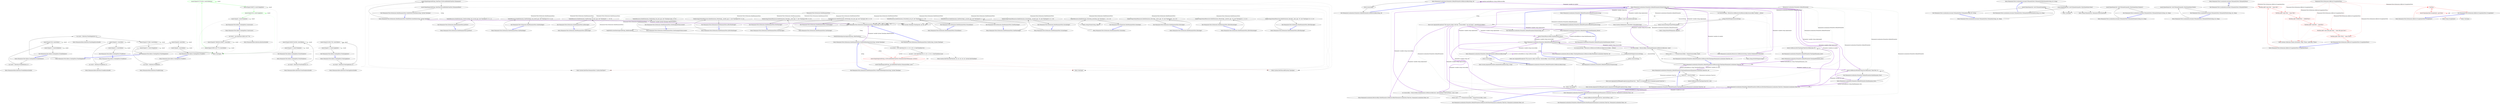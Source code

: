 digraph  {
m1_34 [label="Entry Humanizer.Bytes.ByteSize.FromMegabytes(double)", span="108-108", cluster="Humanizer.Bytes.ByteSize.FromMegabytes(double)", file="DateHumanizeExtensions.cs"];
m1_23 [label="Entry Humanizer.Tests.Bytes.CreatingTests.FromKilobytes()", span="39-39", cluster="Humanizer.Tests.Bytes.CreatingTests.FromKilobytes()", file="DateHumanizeExtensions.cs"];
m1_25 [label="Assert.Equal(1536, result.Bytes)", span="43-43", cluster="Humanizer.Tests.Bytes.CreatingTests.FromKilobytes()", file="DateHumanizeExtensions.cs"];
m1_26 [label="Assert.Equal(1.5, result.Kilobytes)", span="44-44", cluster="Humanizer.Tests.Bytes.CreatingTests.FromKilobytes()", file="DateHumanizeExtensions.cs"];
m1_24 [label="var result = ByteSize.FromKilobytes(1.5)", span="41-41", cluster="Humanizer.Tests.Bytes.CreatingTests.FromKilobytes()", file="DateHumanizeExtensions.cs"];
m1_27 [label="Exit Humanizer.Tests.Bytes.CreatingTests.FromKilobytes()", span="39-39", cluster="Humanizer.Tests.Bytes.CreatingTests.FromKilobytes()", file="DateHumanizeExtensions.cs"];
m1_22 [label="Entry Humanizer.Bytes.ByteSize.FromBytes(double)", span="98-98", cluster="Humanizer.Bytes.ByteSize.FromBytes(double)", file="DateHumanizeExtensions.cs"];
m1_46 [label="Entry Humanizer.Bytes.ByteSize.FromTerabytes(double)", span="118-118", cluster="Humanizer.Bytes.ByteSize.FromTerabytes(double)", file="DateHumanizeExtensions.cs"];
m1_16 [label="Entry Humanizer.Bytes.ByteSize.FromBits(long)", span="93-93", cluster="Humanizer.Bytes.ByteSize.FromBits(long)", file="DateHumanizeExtensions.cs"];
m1_40 [label="Entry Humanizer.Bytes.ByteSize.FromGigabytes(double)", span="113-113", cluster="Humanizer.Bytes.ByteSize.FromGigabytes(double)", file="DateHumanizeExtensions.cs"];
m1_17 [label="Entry Humanizer.Tests.Bytes.CreatingTests.FromBytes()", span="30-30", cluster="Humanizer.Tests.Bytes.CreatingTests.FromBytes()", file="DateHumanizeExtensions.cs"];
m1_19 [label="Assert.Equal(12, result.Bits)", span="34-34", cluster="Humanizer.Tests.Bytes.CreatingTests.FromBytes()", file="DateHumanizeExtensions.cs"];
m1_20 [label="Assert.Equal(1.5, result.Bytes)", span="35-35", cluster="Humanizer.Tests.Bytes.CreatingTests.FromBytes()", file="DateHumanizeExtensions.cs"];
m1_18 [label="var result = ByteSize.FromBytes(1.5)", span="32-32", cluster="Humanizer.Tests.Bytes.CreatingTests.FromBytes()", file="DateHumanizeExtensions.cs"];
m1_21 [label="Exit Humanizer.Tests.Bytes.CreatingTests.FromBytes()", span="30-30", cluster="Humanizer.Tests.Bytes.CreatingTests.FromBytes()", file="DateHumanizeExtensions.cs"];
m1_10 [label="Entry Unk.Equal", span="", cluster="Unk.Equal", file="DateHumanizeExtensions.cs"];
m1_11 [label="Entry Humanizer.Tests.Bytes.CreatingTests.FromBits()", span="21-21", cluster="Humanizer.Tests.Bytes.CreatingTests.FromBits()", file="DateHumanizeExtensions.cs"];
m1_13 [label="Assert.Equal(8, result.Bits)", span="25-25", cluster="Humanizer.Tests.Bytes.CreatingTests.FromBits()", file="DateHumanizeExtensions.cs"];
m1_14 [label="Assert.Equal(1, result.Bytes)", span="26-26", cluster="Humanizer.Tests.Bytes.CreatingTests.FromBits()", file="DateHumanizeExtensions.cs"];
m1_12 [label="var result = ByteSize.FromBits(8)", span="23-23", cluster="Humanizer.Tests.Bytes.CreatingTests.FromBits()", file="DateHumanizeExtensions.cs"];
m1_15 [label="Exit Humanizer.Tests.Bytes.CreatingTests.FromBits()", span="21-21", cluster="Humanizer.Tests.Bytes.CreatingTests.FromBits()", file="DateHumanizeExtensions.cs"];
m1_29 [label="Entry Humanizer.Tests.Bytes.CreatingTests.FromMegabytes()", span="48-48", cluster="Humanizer.Tests.Bytes.CreatingTests.FromMegabytes()", file="DateHumanizeExtensions.cs"];
m1_31 [label="Assert.Equal(1572864, result.Bytes)", span="52-52", cluster="Humanizer.Tests.Bytes.CreatingTests.FromMegabytes()", file="DateHumanizeExtensions.cs"];
m1_32 [label="Assert.Equal(1.5, result.Megabytes)", span="53-53", cluster="Humanizer.Tests.Bytes.CreatingTests.FromMegabytes()", file="DateHumanizeExtensions.cs"];
m1_30 [label="var result = ByteSize.FromMegabytes(1.5)", span="50-50", cluster="Humanizer.Tests.Bytes.CreatingTests.FromMegabytes()", file="DateHumanizeExtensions.cs"];
m1_33 [label="Exit Humanizer.Tests.Bytes.CreatingTests.FromMegabytes()", span="48-48", cluster="Humanizer.Tests.Bytes.CreatingTests.FromMegabytes()", file="DateHumanizeExtensions.cs"];
m1_28 [label="Entry Humanizer.Bytes.ByteSize.FromKilobytes(double)", span="103-103", cluster="Humanizer.Bytes.ByteSize.FromKilobytes(double)", file="DateHumanizeExtensions.cs"];
m1_41 [label="Entry Humanizer.Tests.Bytes.CreatingTests.FromTerabytes()", span="66-66", cluster="Humanizer.Tests.Bytes.CreatingTests.FromTerabytes()", file="DateHumanizeExtensions.cs"];
m1_43 [label="Assert.Equal(1649267441664, result.Bytes)", span="70-70", cluster="Humanizer.Tests.Bytes.CreatingTests.FromTerabytes()", file="DateHumanizeExtensions.cs"];
m1_44 [label="Assert.Equal(1.5, result.Terabytes)", span="71-71", cluster="Humanizer.Tests.Bytes.CreatingTests.FromTerabytes()", file="DateHumanizeExtensions.cs"];
m1_42 [label="var result = ByteSize.FromTerabytes(1.5)", span="68-68", cluster="Humanizer.Tests.Bytes.CreatingTests.FromTerabytes()", file="DateHumanizeExtensions.cs"];
m1_45 [label="Exit Humanizer.Tests.Bytes.CreatingTests.FromTerabytes()", span="66-66", cluster="Humanizer.Tests.Bytes.CreatingTests.FromTerabytes()", file="DateHumanizeExtensions.cs"];
m1_35 [label="Entry Humanizer.Tests.Bytes.CreatingTests.FromGigabytes()", span="57-57", cluster="Humanizer.Tests.Bytes.CreatingTests.FromGigabytes()", file="DateHumanizeExtensions.cs"];
m1_37 [label="Assert.Equal(1610612736, result.Bytes)", span="61-61", cluster="Humanizer.Tests.Bytes.CreatingTests.FromGigabytes()", file="DateHumanizeExtensions.cs"];
m1_38 [label="Assert.Equal(1.5, result.Gigabytes)", span="62-62", cluster="Humanizer.Tests.Bytes.CreatingTests.FromGigabytes()", file="DateHumanizeExtensions.cs"];
m1_36 [label="var result = ByteSize.FromGigabytes(1.5)", span="59-59", cluster="Humanizer.Tests.Bytes.CreatingTests.FromGigabytes()", file="DateHumanizeExtensions.cs"];
m1_39 [label="Exit Humanizer.Tests.Bytes.CreatingTests.FromGigabytes()", span="57-57", cluster="Humanizer.Tests.Bytes.CreatingTests.FromGigabytes()", file="DateHumanizeExtensions.cs"];
m1_0 [label="Entry Humanizer.Tests.Bytes.CreatingTests.Constructor()", span="8-8", cluster="Humanizer.Tests.Bytes.CreatingTests.Constructor()", file="DateHumanizeExtensions.cs"];
m1_4 [label="Assert.Equal(1073741824, result.Kilobytes)", span="14-14", cluster="Humanizer.Tests.Bytes.CreatingTests.Constructor()", color=green, community=0, file="DateHumanizeExtensions.cs"];
m1_3 [label="Assert.Equal(1099511627776, result.Bytes)", span="13-13", cluster="Humanizer.Tests.Bytes.CreatingTests.Constructor()", file="DateHumanizeExtensions.cs"];
m1_5 [label="Assert.Equal(1048576, result.Megabytes)", span="15-15", cluster="Humanizer.Tests.Bytes.CreatingTests.Constructor()", file="DateHumanizeExtensions.cs"];
m1_6 [label="Assert.Equal(1024, result.Gigabytes)", span="16-16", cluster="Humanizer.Tests.Bytes.CreatingTests.Constructor()", color=green, community=0, file="DateHumanizeExtensions.cs"];
m1_7 [label="Assert.Equal(1, result.Terabytes)", span="17-17", cluster="Humanizer.Tests.Bytes.CreatingTests.Constructor()", file="DateHumanizeExtensions.cs"];
m1_2 [label="Assert.Equal(8.796093022208e12, result.Bits)", span="12-12", cluster="Humanizer.Tests.Bytes.CreatingTests.Constructor()", file="DateHumanizeExtensions.cs"];
m1_1 [label="var result = new ByteSize(1099511627776)", span="10-10", cluster="Humanizer.Tests.Bytes.CreatingTests.Constructor()", file="DateHumanizeExtensions.cs"];
m1_8 [label="Exit Humanizer.Tests.Bytes.CreatingTests.Constructor()", span="8-8", cluster="Humanizer.Tests.Bytes.CreatingTests.Constructor()", file="DateHumanizeExtensions.cs"];
m1_9 [label="Entry Humanizer.Bytes.ByteSize.ByteSize(double)", span="80-80", cluster="Humanizer.Bytes.ByteSize.ByteSize(double)", file="DateHumanizeExtensions.cs"];
m2_5 [label="Entry System.DateTime.Humanize(bool, System.DateTime?)", span="16-16", cluster="System.DateTime.Humanize(bool, System.DateTime?)", file="DateHumanizeTests.cs"];
m2_25 [label="Entry Humanizer.Tests.Extensions.DateHumanizeTests.SecondsAgo()", span="41-41", cluster="Humanizer.Tests.Extensions.DateHumanizeTests.SecondsAgo()", file="DateHumanizeTests.cs"];
m2_26 [label="Verify(string.Format(Resources.DateExtensions_SecondsAgo__seconds_ago, 10), new TimeSpan(0, 0, 0, -10))", span="43-43", cluster="Humanizer.Tests.Extensions.DateHumanizeTests.SecondsAgo()", file="DateHumanizeTests.cs"];
m2_27 [label="Exit Humanizer.Tests.Extensions.DateHumanizeTests.SecondsAgo()", span="41-41", cluster="Humanizer.Tests.Extensions.DateHumanizeTests.SecondsAgo()", file="DateHumanizeTests.cs"];
m2_41 [label="Entry Humanizer.Tests.Extensions.DateHumanizeTests.Yesterday()", span="71-71", cluster="Humanizer.Tests.Extensions.DateHumanizeTests.Yesterday()", file="DateHumanizeTests.cs"];
m2_42 [label="Verify(Resources.DateExtensions_Yesterday_yesterday, new TimeSpan(-1, -10, 0, 0))", span="73-73", cluster="Humanizer.Tests.Extensions.DateHumanizeTests.Yesterday()", file="DateHumanizeTests.cs"];
m2_43 [label="Exit Humanizer.Tests.Extensions.DateHumanizeTests.Yesterday()", span="71-71", cluster="Humanizer.Tests.Extensions.DateHumanizeTests.Yesterday()", file="DateHumanizeTests.cs"];
m2_6 [label="Entry Unk.Equal", span="", cluster="Unk.Equal", file="DateHumanizeTests.cs"];
m2_38 [label="Entry Humanizer.Tests.Extensions.DateHumanizeTests.HoursAgo()", span="65-65", cluster="Humanizer.Tests.Extensions.DateHumanizeTests.HoursAgo()", file="DateHumanizeTests.cs"];
m2_39 [label="Verify(string.Format(Resources.DateExtensions_HoursAgo__hours_ago, 10), new TimeSpan(0, -10, 0, 0))", span="67-67", cluster="Humanizer.Tests.Extensions.DateHumanizeTests.HoursAgo()", file="DateHumanizeTests.cs"];
m2_40 [label="Exit Humanizer.Tests.Extensions.DateHumanizeTests.HoursAgo()", span="65-65", cluster="Humanizer.Tests.Extensions.DateHumanizeTests.HoursAgo()", file="DateHumanizeTests.cs"];
m2_21 [label="Entry System.TimeSpan.TimeSpan(int, int, int, int)", span="0-0", cluster="System.TimeSpan.TimeSpan(int, int, int, int)", file="DateHumanizeTests.cs"];
m2_28 [label="Entry string.Format(string, object)", span="0-0", cluster="string.Format(string, object)", file="DateHumanizeTests.cs"];
m2_22 [label="Entry Humanizer.Tests.Extensions.DateHumanizeTests.JustNow()", span="35-35", cluster="Humanizer.Tests.Extensions.DateHumanizeTests.JustNow()", file="DateHumanizeTests.cs"];
m2_23 [label="Verify(Resources.DateExtensions_OneSecondAgo_one_second_ago, new TimeSpan(0, 0, 0, -1))", span="37-37", cluster="Humanizer.Tests.Extensions.DateHumanizeTests.JustNow()", file="DateHumanizeTests.cs"];
m2_24 [label="Exit Humanizer.Tests.Extensions.DateHumanizeTests.JustNow()", span="35-35", cluster="Humanizer.Tests.Extensions.DateHumanizeTests.JustNow()", file="DateHumanizeTests.cs"];
m2_0 [label="Entry Humanizer.Tests.Extensions.DateHumanizeTests.VerifyWithCurrentDate(string, System.TimeSpan)", span="7-7", cluster="Humanizer.Tests.Extensions.DateHumanizeTests.VerifyWithCurrentDate(string, System.TimeSpan)", file="DateHumanizeTests.cs"];
m2_1 [label="Assert.Equal(expectedString, DateTime.UtcNow.Add(deltaFromNow).Humanize())", span="9-9", cluster="Humanizer.Tests.Extensions.DateHumanizeTests.VerifyWithCurrentDate(string, System.TimeSpan)", file="DateHumanizeTests.cs"];
m2_2 [label="Assert.Equal(expectedString, DateTime.Now.Add(deltaFromNow).Humanize(false))", span="10-10", cluster="Humanizer.Tests.Extensions.DateHumanizeTests.VerifyWithCurrentDate(string, System.TimeSpan)", file="DateHumanizeTests.cs"];
m2_3 [label="Exit Humanizer.Tests.Extensions.DateHumanizeTests.VerifyWithCurrentDate(string, System.TimeSpan)", span="7-7", cluster="Humanizer.Tests.Extensions.DateHumanizeTests.VerifyWithCurrentDate(string, System.TimeSpan)", file="DateHumanizeTests.cs"];
m2_47 [label="Entry Humanizer.Tests.Extensions.DateHumanizeTests.OneMonthAgo()", span="83-83", cluster="Humanizer.Tests.Extensions.DateHumanizeTests.OneMonthAgo()", file="DateHumanizeTests.cs"];
m2_48 [label="Verify(Resources.DateExtensions_OneMonthAgo_one_month_ago, new TimeSpan(-30, 0, 0, 0))", span="85-85", cluster="Humanizer.Tests.Extensions.DateHumanizeTests.OneMonthAgo()", file="DateHumanizeTests.cs"];
m2_49 [label="Exit Humanizer.Tests.Extensions.DateHumanizeTests.OneMonthAgo()", span="83-83", cluster="Humanizer.Tests.Extensions.DateHumanizeTests.OneMonthAgo()", file="DateHumanizeTests.cs"];
m2_7 [label="Entry Humanizer.Tests.Extensions.DateHumanizeTests.VerifyWithDateInjection(string, System.TimeSpan)", span="13-13", cluster="Humanizer.Tests.Extensions.DateHumanizeTests.VerifyWithDateInjection(string, System.TimeSpan)", file="DateHumanizeTests.cs"];
m2_8 [label="var utcNow = new DateTime(2013, 6, 20, 9, 58, 22, DateTimeKind.Utc)", span="15-15", cluster="Humanizer.Tests.Extensions.DateHumanizeTests.VerifyWithDateInjection(string, System.TimeSpan)", file="DateHumanizeTests.cs"];
m2_10 [label="Assert.Equal(expectedString, utcNow.Add(deltaFromNow).Humanize(dateToHumanize: utcNow))", span="18-18", cluster="Humanizer.Tests.Extensions.DateHumanizeTests.VerifyWithDateInjection(string, System.TimeSpan)", color=red, community=0, file="DateHumanizeTests.cs"];
m2_11 [label="Assert.Equal(expectedString, now.Add(deltaFromNow).Humanize(false, now))", span="19-19", cluster="Humanizer.Tests.Extensions.DateHumanizeTests.VerifyWithDateInjection(string, System.TimeSpan)", file="DateHumanizeTests.cs"];
m2_9 [label="var now = new DateTime(2013, 6, 20, 11, 58, 22, DateTimeKind.Local)", span="16-16", cluster="Humanizer.Tests.Extensions.DateHumanizeTests.VerifyWithDateInjection(string, System.TimeSpan)", file="DateHumanizeTests.cs"];
m2_12 [label="Exit Humanizer.Tests.Extensions.DateHumanizeTests.VerifyWithDateInjection(string, System.TimeSpan)", span="13-13", cluster="Humanizer.Tests.Extensions.DateHumanizeTests.VerifyWithDateInjection(string, System.TimeSpan)", file="DateHumanizeTests.cs"];
m2_13 [label="Entry System.DateTime.DateTime(int, int, int, int, int, int, System.DateTimeKind)", span="0-0", cluster="System.DateTime.DateTime(int, int, int, int, int, int, System.DateTimeKind)", file="DateHumanizeTests.cs"];
m2_32 [label="Entry Humanizer.Tests.Extensions.DateHumanizeTests.AFewMinutesAgo()", span="53-53", cluster="Humanizer.Tests.Extensions.DateHumanizeTests.AFewMinutesAgo()", file="DateHumanizeTests.cs"];
m2_33 [label="Verify(string.Format(Resources.DateExtensions_MinutesAgo__minutes_ago, 10), new TimeSpan(0, 0, -10, 0))", span="55-55", cluster="Humanizer.Tests.Extensions.DateHumanizeTests.AFewMinutesAgo()", file="DateHumanizeTests.cs"];
m2_34 [label="Exit Humanizer.Tests.Extensions.DateHumanizeTests.AFewMinutesAgo()", span="53-53", cluster="Humanizer.Tests.Extensions.DateHumanizeTests.AFewMinutesAgo()", file="DateHumanizeTests.cs"];
m2_44 [label="Entry Humanizer.Tests.Extensions.DateHumanizeTests.AFewDaysAgo()", span="77-77", cluster="Humanizer.Tests.Extensions.DateHumanizeTests.AFewDaysAgo()", file="DateHumanizeTests.cs"];
m2_45 [label="Verify(string.Format(Resources.DateExtensions_DaysAgo__days_ago, 10), new TimeSpan(-10, 0, 0, 0))", span="79-79", cluster="Humanizer.Tests.Extensions.DateHumanizeTests.AFewDaysAgo()", file="DateHumanizeTests.cs"];
m2_46 [label="Exit Humanizer.Tests.Extensions.DateHumanizeTests.AFewDaysAgo()", span="77-77", cluster="Humanizer.Tests.Extensions.DateHumanizeTests.AFewDaysAgo()", file="DateHumanizeTests.cs"];
m2_50 [label="Entry Humanizer.Tests.Extensions.DateHumanizeTests.AFewMonthsAgo()", span="89-89", cluster="Humanizer.Tests.Extensions.DateHumanizeTests.AFewMonthsAgo()", file="DateHumanizeTests.cs"];
m2_51 [label="Verify(string.Format(Resources.DateExtensions_MonthsAgo__months_ago, 2), new TimeSpan(-60, 0, 0, 0))", span="91-91", cluster="Humanizer.Tests.Extensions.DateHumanizeTests.AFewMonthsAgo()", file="DateHumanizeTests.cs"];
m2_52 [label="Exit Humanizer.Tests.Extensions.DateHumanizeTests.AFewMonthsAgo()", span="89-89", cluster="Humanizer.Tests.Extensions.DateHumanizeTests.AFewMonthsAgo()", file="DateHumanizeTests.cs"];
m2_4 [label="Entry System.DateTime.Add(System.TimeSpan)", span="0-0", cluster="System.DateTime.Add(System.TimeSpan)", file="DateHumanizeTests.cs"];
m2_35 [label="Entry Humanizer.Tests.Extensions.DateHumanizeTests.AnHourAgo()", span="59-59", cluster="Humanizer.Tests.Extensions.DateHumanizeTests.AnHourAgo()", file="DateHumanizeTests.cs"];
m2_36 [label="Verify(Resources.DateExtensions_OneHourAgo_an_hour_ago, new TimeSpan(0, -1, -10, 0))", span="61-61", cluster="Humanizer.Tests.Extensions.DateHumanizeTests.AnHourAgo()", file="DateHumanizeTests.cs"];
m2_37 [label="Exit Humanizer.Tests.Extensions.DateHumanizeTests.AnHourAgo()", span="59-59", cluster="Humanizer.Tests.Extensions.DateHumanizeTests.AnHourAgo()", file="DateHumanizeTests.cs"];
m2_59 [label="Entry Humanizer.Tests.Extensions.DateHumanizeTests.FewYearsAgo()", span="107-107", cluster="Humanizer.Tests.Extensions.DateHumanizeTests.FewYearsAgo()", file="DateHumanizeTests.cs"];
m2_60 [label="Verify(string.Format(Resources.DateExtensions_YearsAgo__years_ago, 2), new TimeSpan(-900, 0, 0, 0))", span="109-109", cluster="Humanizer.Tests.Extensions.DateHumanizeTests.FewYearsAgo()", file="DateHumanizeTests.cs"];
m2_61 [label="Exit Humanizer.Tests.Extensions.DateHumanizeTests.FewYearsAgo()", span="107-107", cluster="Humanizer.Tests.Extensions.DateHumanizeTests.FewYearsAgo()", file="DateHumanizeTests.cs"];
m2_53 [label="Entry Humanizer.Tests.Extensions.DateHumanizeTests.OneYearAgoIsNotAccureate()", span="95-95", cluster="Humanizer.Tests.Extensions.DateHumanizeTests.OneYearAgoIsNotAccureate()", file="DateHumanizeTests.cs"];
m2_54 [label="Verify(Resources.DateExtensions_OneYearAgo_one_year_ago, new TimeSpan(-360, 0, 0, 0))", span="97-97", cluster="Humanizer.Tests.Extensions.DateHumanizeTests.OneYearAgoIsNotAccureate()", file="DateHumanizeTests.cs"];
m2_55 [label="Exit Humanizer.Tests.Extensions.DateHumanizeTests.OneYearAgoIsNotAccureate()", span="95-95", cluster="Humanizer.Tests.Extensions.DateHumanizeTests.OneYearAgoIsNotAccureate()", file="DateHumanizeTests.cs"];
m2_56 [label="Entry Humanizer.Tests.Extensions.DateHumanizeTests.OneYearAgo()", span="101-101", cluster="Humanizer.Tests.Extensions.DateHumanizeTests.OneYearAgo()", file="DateHumanizeTests.cs"];
m2_57 [label="Verify(Resources.DateExtensions_OneYearAgo_one_year_ago, new TimeSpan(-400, 0, 0, 0))", span="103-103", cluster="Humanizer.Tests.Extensions.DateHumanizeTests.OneYearAgo()", file="DateHumanizeTests.cs"];
m2_58 [label="Exit Humanizer.Tests.Extensions.DateHumanizeTests.OneYearAgo()", span="101-101", cluster="Humanizer.Tests.Extensions.DateHumanizeTests.OneYearAgo()", file="DateHumanizeTests.cs"];
m2_14 [label="Entry Humanizer.Tests.Extensions.DateHumanizeTests.Verify(string, System.TimeSpan)", span="22-22", cluster="Humanizer.Tests.Extensions.DateHumanizeTests.Verify(string, System.TimeSpan)", file="DateHumanizeTests.cs"];
m2_15 [label="VerifyWithCurrentDate(expectedString, deltaFromNow)", span="24-24", cluster="Humanizer.Tests.Extensions.DateHumanizeTests.Verify(string, System.TimeSpan)", file="DateHumanizeTests.cs"];
m2_16 [label="VerifyWithDateInjection(expectedString, deltaFromNow)", span="25-25", cluster="Humanizer.Tests.Extensions.DateHumanizeTests.Verify(string, System.TimeSpan)", file="DateHumanizeTests.cs"];
m2_17 [label="Exit Humanizer.Tests.Extensions.DateHumanizeTests.Verify(string, System.TimeSpan)", span="22-22", cluster="Humanizer.Tests.Extensions.DateHumanizeTests.Verify(string, System.TimeSpan)", file="DateHumanizeTests.cs"];
m2_18 [label="Entry Humanizer.Tests.Extensions.DateHumanizeTests.FutureDates()", span="29-29", cluster="Humanizer.Tests.Extensions.DateHumanizeTests.FutureDates()", file="DateHumanizeTests.cs"];
m2_19 [label="Verify(Resources.DateExtensions_FutureDate_not_yet, new TimeSpan(0, 0, 1, 0))", span="31-31", cluster="Humanizer.Tests.Extensions.DateHumanizeTests.FutureDates()", file="DateHumanizeTests.cs"];
m2_20 [label="Exit Humanizer.Tests.Extensions.DateHumanizeTests.FutureDates()", span="29-29", cluster="Humanizer.Tests.Extensions.DateHumanizeTests.FutureDates()", file="DateHumanizeTests.cs"];
m2_29 [label="Entry Humanizer.Tests.Extensions.DateHumanizeTests.OneMinuteAgo()", span="47-47", cluster="Humanizer.Tests.Extensions.DateHumanizeTests.OneMinuteAgo()", file="DateHumanizeTests.cs"];
m2_30 [label="Verify(Resources.DateExtensions_OneMinuteAgo_a_minute_ago, new TimeSpan(0, 0, -1, 0))", span="49-49", cluster="Humanizer.Tests.Extensions.DateHumanizeTests.OneMinuteAgo()", file="DateHumanizeTests.cs"];
m2_31 [label="Exit Humanizer.Tests.Extensions.DateHumanizeTests.OneMinuteAgo()", span="47-47", cluster="Humanizer.Tests.Extensions.DateHumanizeTests.OneMinuteAgo()", file="DateHumanizeTests.cs"];
m2_62 [label="Humanizer.Tests.Extensions.DateHumanizeTests", span="", file="DateHumanizeTests.cs"];
m3_49 [label="Entry Humanizer.Localisation.Formatters.DefaultFormatter.GetResourceKey(string, int)", span="126-126", cluster="Humanizer.Localisation.Formatters.DefaultFormatter.GetResourceKey(string, int)", file="InflectorExtensions.cs"];
m3_51 [label="return resourceKey;", span="128-128", cluster="Humanizer.Localisation.Formatters.DefaultFormatter.GetResourceKey(string, int)", file="InflectorExtensions.cs"];
m3_52 [label="Exit Humanizer.Localisation.Formatters.DefaultFormatter.GetResourceKey(string, int)", span="126-126", cluster="Humanizer.Localisation.Formatters.DefaultFormatter.GetResourceKey(string, int)", file="InflectorExtensions.cs"];
m3_30 [label="Entry Humanizer.Localisation.Formatters.DefaultFormatter.Format(string, int)", span="110-110", cluster="Humanizer.Localisation.Formatters.DefaultFormatter.Format(string, int)", file="InflectorExtensions.cs"];
m3_44 [label="var resourceString = Resources.GetResource(GetResourceKey(resourceKey, number), _culture)", span="112-112", cluster="Humanizer.Localisation.Formatters.DefaultFormatter.Format(string, int)", file="InflectorExtensions.cs"];
m3_46 [label="throw new ArgumentException($''The resource object with key '{resourceKey}' was not found'', nameof(resourceKey));", span="115-115", cluster="Humanizer.Localisation.Formatters.DefaultFormatter.Format(string, int)", file="InflectorExtensions.cs"];
m3_47 [label="return resourceString.FormatWith(number);", span="117-117", cluster="Humanizer.Localisation.Formatters.DefaultFormatter.Format(string, int)", file="InflectorExtensions.cs"];
m3_45 [label="string.IsNullOrEmpty(resourceString)", span="114-114", cluster="Humanizer.Localisation.Formatters.DefaultFormatter.Format(string, int)", file="InflectorExtensions.cs"];
m3_48 [label="Exit Humanizer.Localisation.Formatters.DefaultFormatter.Format(string, int)", span="110-110", cluster="Humanizer.Localisation.Formatters.DefaultFormatter.Format(string, int)", file="InflectorExtensions.cs"];
m3_18 [label="Entry Humanizer.Localisation.Formatters.DefaultFormatter.GetResourceForTimeSpan(Humanizer.Localisation.TimeUnit, int)", span="81-81", cluster="Humanizer.Localisation.Formatters.DefaultFormatter.GetResourceForTimeSpan(Humanizer.Localisation.TimeUnit, int)", file="InflectorExtensions.cs"];
m3_31 [label="var resourceKey = ResourceKeys.TimeSpanHumanize.GetResourceKey(unit, count)", span="83-83", cluster="Humanizer.Localisation.Formatters.DefaultFormatter.GetResourceForTimeSpan(Humanizer.Localisation.TimeUnit, int)", file="InflectorExtensions.cs"];
m3_32 [label="return count == 1 ? Format(resourceKey) : Format(resourceKey, count);", span="84-84", cluster="Humanizer.Localisation.Formatters.DefaultFormatter.GetResourceForTimeSpan(Humanizer.Localisation.TimeUnit, int)", file="InflectorExtensions.cs"];
m3_33 [label="Exit Humanizer.Localisation.Formatters.DefaultFormatter.GetResourceForTimeSpan(Humanizer.Localisation.TimeUnit, int)", span="81-81", cluster="Humanizer.Localisation.Formatters.DefaultFormatter.GetResourceForTimeSpan(Humanizer.Localisation.TimeUnit, int)", file="InflectorExtensions.cs"];
m3_24 [label="Entry System.ArgumentOutOfRangeException.ArgumentOutOfRangeException(string, string)", span="0-0", cluster="System.ArgumentOutOfRangeException.ArgumentOutOfRangeException(string, string)", file="InflectorExtensions.cs"];
m3_25 [label="Entry Unk.nameof", span="", cluster="Unk.nameof", file="InflectorExtensions.cs"];
m3_40 [label="Entry Humanizer.Localisation.Formatters.DefaultFormatter.GetResourceKey(string)", span="136-136", cluster="Humanizer.Localisation.Formatters.DefaultFormatter.GetResourceKey(string)", file="InflectorExtensions.cs"];
m3_53 [label="return resourceKey;", span="138-138", cluster="Humanizer.Localisation.Formatters.DefaultFormatter.GetResourceKey(string)", file="InflectorExtensions.cs"];
m3_54 [label="Exit Humanizer.Localisation.Formatters.DefaultFormatter.GetResourceKey(string)", span="136-136", cluster="Humanizer.Localisation.Formatters.DefaultFormatter.GetResourceKey(string)", file="InflectorExtensions.cs"];
m3_15 [label="Entry Humanizer.Localisation.Formatters.DefaultFormatter.TimeSpanHumanize_Zero()", span="55-55", cluster="Humanizer.Localisation.Formatters.DefaultFormatter.TimeSpanHumanize_Zero()", file="InflectorExtensions.cs"];
m3_16 [label="return GetResourceForTimeSpan(TimeUnit.Millisecond, 0);", span="57-57", cluster="Humanizer.Localisation.Formatters.DefaultFormatter.TimeSpanHumanize_Zero()", file="InflectorExtensions.cs"];
m3_17 [label="Exit Humanizer.Localisation.Formatters.DefaultFormatter.TimeSpanHumanize_Zero()", span="55-55", cluster="Humanizer.Localisation.Formatters.DefaultFormatter.TimeSpanHumanize_Zero()", file="InflectorExtensions.cs"];
m3_3 [label="Entry System.Globalization.CultureInfo.CultureInfo(string)", span="0-0", cluster="System.Globalization.CultureInfo.CultureInfo(string)", file="InflectorExtensions.cs"];
m3_0 [label="Entry Humanizer.Localisation.Formatters.DefaultFormatter.DefaultFormatter(string)", span="16-16", cluster="Humanizer.Localisation.Formatters.DefaultFormatter.DefaultFormatter(string)", file="InflectorExtensions.cs"];
m3_1 [label="_culture = new CultureInfo(localeCode)", span="18-18", cluster="Humanizer.Localisation.Formatters.DefaultFormatter.DefaultFormatter(string)", file="InflectorExtensions.cs"];
m3_2 [label="Exit Humanizer.Localisation.Formatters.DefaultFormatter.DefaultFormatter(string)", span="16-16", cluster="Humanizer.Localisation.Formatters.DefaultFormatter.DefaultFormatter(string)", file="InflectorExtensions.cs"];
m3_7 [label="Entry Humanizer.Localisation.Formatters.DefaultFormatter.GetResourceForDate(Humanizer.Localisation.TimeUnit, Humanizer.Localisation.Tense, int)", span="75-75", cluster="Humanizer.Localisation.Formatters.DefaultFormatter.GetResourceForDate(Humanizer.Localisation.TimeUnit, Humanizer.Localisation.Tense, int)", file="InflectorExtensions.cs"];
m3_26 [label="var resourceKey = ResourceKeys.DateHumanize.GetResourceKey(unit, timeUnitTense: timeUnitTense, count: count)", span="77-77", cluster="Humanizer.Localisation.Formatters.DefaultFormatter.GetResourceForDate(Humanizer.Localisation.TimeUnit, Humanizer.Localisation.Tense, int)", file="InflectorExtensions.cs"];
m3_27 [label="return count == 1 ? Format(resourceKey) : Format(resourceKey, count);", span="78-78", cluster="Humanizer.Localisation.Formatters.DefaultFormatter.GetResourceForDate(Humanizer.Localisation.TimeUnit, Humanizer.Localisation.Tense, int)", file="InflectorExtensions.cs"];
m3_28 [label="Exit Humanizer.Localisation.Formatters.DefaultFormatter.GetResourceForDate(Humanizer.Localisation.TimeUnit, Humanizer.Localisation.Tense, int)", span="75-75", cluster="Humanizer.Localisation.Formatters.DefaultFormatter.GetResourceForDate(Humanizer.Localisation.TimeUnit, Humanizer.Localisation.Tense, int)", file="InflectorExtensions.cs"];
m3_29 [label="Entry Humanizer.Localisation.ResourceKeys.DateHumanize.GetResourceKey(Humanizer.Localisation.TimeUnit, Humanizer.Localisation.Tense, int)", span="35-35", cluster="Humanizer.Localisation.ResourceKeys.DateHumanize.GetResourceKey(Humanizer.Localisation.TimeUnit, Humanizer.Localisation.Tense, int)", file="InflectorExtensions.cs"];
m3_42 [label="Entry string.IsNullOrEmpty(string)", span="0-0", cluster="string.IsNullOrEmpty(string)", file="InflectorExtensions.cs"];
m3_19 [label="Entry Humanizer.Localisation.Formatters.DefaultFormatter.TimeSpanHumanize(Humanizer.Localisation.TimeUnit, int)", span="67-67", cluster="Humanizer.Localisation.Formatters.DefaultFormatter.TimeSpanHumanize(Humanizer.Localisation.TimeUnit, int)", file="InflectorExtensions.cs"];
m3_20 [label="timeUnit > TimeUnit.Week", span="69-69", cluster="Humanizer.Localisation.Formatters.DefaultFormatter.TimeSpanHumanize(Humanizer.Localisation.TimeUnit, int)", file="InflectorExtensions.cs"];
m3_21 [label="throw new ArgumentOutOfRangeException(nameof(timeUnit), ''There's no meaningful way to humanize passed timeUnit.'');", span="70-70", cluster="Humanizer.Localisation.Formatters.DefaultFormatter.TimeSpanHumanize(Humanizer.Localisation.TimeUnit, int)", file="InflectorExtensions.cs"];
m3_22 [label="return GetResourceForTimeSpan(timeUnit, unit);", span="72-72", cluster="Humanizer.Localisation.Formatters.DefaultFormatter.TimeSpanHumanize(Humanizer.Localisation.TimeUnit, int)", file="InflectorExtensions.cs"];
m3_23 [label="Exit Humanizer.Localisation.Formatters.DefaultFormatter.TimeSpanHumanize(Humanizer.Localisation.TimeUnit, int)", span="67-67", cluster="Humanizer.Localisation.Formatters.DefaultFormatter.TimeSpanHumanize(Humanizer.Localisation.TimeUnit, int)", file="InflectorExtensions.cs"];
m3_8 [label="Entry Humanizer.Localisation.Formatters.DefaultFormatter.DateHumanize_Never()", span="34-34", cluster="Humanizer.Localisation.Formatters.DefaultFormatter.DateHumanize_Never()", file="InflectorExtensions.cs"];
m3_9 [label="return Format(ResourceKeys.DateHumanize.Never);", span="36-36", cluster="Humanizer.Localisation.Formatters.DefaultFormatter.DateHumanize_Never()", file="InflectorExtensions.cs"];
m3_10 [label="Exit Humanizer.Localisation.Formatters.DefaultFormatter.DateHumanize_Never()", span="34-34", cluster="Humanizer.Localisation.Formatters.DefaultFormatter.DateHumanize_Never()", file="InflectorExtensions.cs"];
m3_11 [label="Entry Humanizer.Localisation.Formatters.DefaultFormatter.Format(string)", span="93-93", cluster="Humanizer.Localisation.Formatters.DefaultFormatter.Format(string)", file="InflectorExtensions.cs"];
m3_35 [label="var resourceString = Resources.GetResource(GetResourceKey(resourceKey), _culture)", span="95-95", cluster="Humanizer.Localisation.Formatters.DefaultFormatter.Format(string)", file="InflectorExtensions.cs"];
m3_37 [label="throw new ArgumentException($''The resource object with key '{resourceKey}' was not found'', nameof(resourceKey));", span="98-98", cluster="Humanizer.Localisation.Formatters.DefaultFormatter.Format(string)", file="InflectorExtensions.cs"];
m3_36 [label="string.IsNullOrEmpty(resourceString)", span="97-97", cluster="Humanizer.Localisation.Formatters.DefaultFormatter.Format(string)", file="InflectorExtensions.cs"];
m3_38 [label="return resourceString;", span="100-100", cluster="Humanizer.Localisation.Formatters.DefaultFormatter.Format(string)", file="InflectorExtensions.cs"];
m3_39 [label="Exit Humanizer.Localisation.Formatters.DefaultFormatter.Format(string)", span="93-93", cluster="Humanizer.Localisation.Formatters.DefaultFormatter.Format(string)", file="InflectorExtensions.cs"];
m3_50 [label="Entry string.FormatWith(params object[])", span="15-15", cluster="string.FormatWith(params object[])", file="InflectorExtensions.cs"];
m3_41 [label="Entry Humanizer.Localisation.Resources.GetResource(string, System.Globalization.CultureInfo)", span="19-19", cluster="Humanizer.Localisation.Resources.GetResource(string, System.Globalization.CultureInfo)", file="InflectorExtensions.cs"];
m3_4 [label="Entry Humanizer.Localisation.Formatters.DefaultFormatter.DateHumanize_Now()", span="25-25", cluster="Humanizer.Localisation.Formatters.DefaultFormatter.DateHumanize_Now()", file="InflectorExtensions.cs"];
m3_5 [label="return GetResourceForDate(TimeUnit.Millisecond, Tense.Past, 0);", span="27-27", cluster="Humanizer.Localisation.Formatters.DefaultFormatter.DateHumanize_Now()", file="InflectorExtensions.cs"];
m3_6 [label="Exit Humanizer.Localisation.Formatters.DefaultFormatter.DateHumanize_Now()", span="25-25", cluster="Humanizer.Localisation.Formatters.DefaultFormatter.DateHumanize_Now()", file="InflectorExtensions.cs"];
m3_12 [label="Entry Humanizer.Localisation.Formatters.DefaultFormatter.DateHumanize(Humanizer.Localisation.TimeUnit, Humanizer.Localisation.Tense, int)", span="46-46", cluster="Humanizer.Localisation.Formatters.DefaultFormatter.DateHumanize(Humanizer.Localisation.TimeUnit, Humanizer.Localisation.Tense, int)", file="InflectorExtensions.cs"];
m3_13 [label="return GetResourceForDate(timeUnit, timeUnitTense, unit);", span="48-48", cluster="Humanizer.Localisation.Formatters.DefaultFormatter.DateHumanize(Humanizer.Localisation.TimeUnit, Humanizer.Localisation.Tense, int)", file="InflectorExtensions.cs"];
m3_14 [label="Exit Humanizer.Localisation.Formatters.DefaultFormatter.DateHumanize(Humanizer.Localisation.TimeUnit, Humanizer.Localisation.Tense, int)", span="46-46", cluster="Humanizer.Localisation.Formatters.DefaultFormatter.DateHumanize(Humanizer.Localisation.TimeUnit, Humanizer.Localisation.Tense, int)", file="InflectorExtensions.cs"];
m3_43 [label="Entry System.ArgumentException.ArgumentException(string, string)", span="0-0", cluster="System.ArgumentException.ArgumentException(string, string)", file="InflectorExtensions.cs"];
m3_34 [label="Entry Humanizer.Localisation.ResourceKeys.TimeSpanHumanize.GetResourceKey(Humanizer.Localisation.TimeUnit, int)", span="22-22", cluster="Humanizer.Localisation.ResourceKeys.TimeSpanHumanize.GetResourceKey(Humanizer.Localisation.TimeUnit, int)", file="InflectorExtensions.cs"];
m3_55 [label="Humanizer.Localisation.Formatters.DefaultFormatter", span="", file="InflectorExtensions.cs"];
m4_7 [label="Entry Humanizer.Tests.Localisation.invariant.ToQuantityTests.ToQuantityWithNoQuantity(string, int, string)", span="39-39", cluster="Humanizer.Tests.Localisation.invariant.ToQuantityTests.ToQuantityWithNoQuantity(string, int, string)", file="StringHumanizeExtensions.cs"];
m4_8 [label="Assert.Equal(expected, word.ToQuantity(quatity, ShowQuantityAs.None))", span="41-41", cluster="Humanizer.Tests.Localisation.invariant.ToQuantityTests.ToQuantityWithNoQuantity(string, int, string)", file="StringHumanizeExtensions.cs"];
m4_9 [label="Exit Humanizer.Tests.Localisation.invariant.ToQuantityTests.ToQuantityWithNoQuantity(string, int, string)", span="39-39", cluster="Humanizer.Tests.Localisation.invariant.ToQuantityTests.ToQuantityWithNoQuantity(string, int, string)", file="StringHumanizeExtensions.cs"];
m4_5 [label="Entry string.ToQuantity(int, Humanizer.ShowQuantityAs)", span="46-46", cluster="string.ToQuantity(int, Humanizer.ShowQuantityAs)", file="StringHumanizeExtensions.cs"];
m4_2 [label="Entry Humanizer.Tests.Localisation.invariant.ToQuantityTests.ToQuantity(string, int, string)", span="22-22", cluster="Humanizer.Tests.Localisation.invariant.ToQuantityTests.ToQuantity(string, int, string)", file="StringHumanizeExtensions.cs"];
m4_3 [label="Assert.Equal(expected, word.ToQuantity(quatity))", span="24-24", cluster="Humanizer.Tests.Localisation.invariant.ToQuantityTests.ToQuantity(string, int, string)", file="StringHumanizeExtensions.cs"];
m4_4 [label="Exit Humanizer.Tests.Localisation.invariant.ToQuantityTests.ToQuantity(string, int, string)", span="22-22", cluster="Humanizer.Tests.Localisation.invariant.ToQuantityTests.ToQuantity(string, int, string)", file="StringHumanizeExtensions.cs"];
m4_6 [label="Entry Unk.Equal", span="", cluster="Unk.Equal", file="StringHumanizeExtensions.cs"];
m4_0 [label="Entry Humanizer.Tests.Localisation.invariant.ToQuantityTests.ToQuantityTests()", span="8-8", cluster="Humanizer.Tests.Localisation.invariant.ToQuantityTests.ToQuantityTests()", file="StringHumanizeExtensions.cs"];
m4_1 [label="Exit Humanizer.Tests.Localisation.invariant.ToQuantityTests.ToQuantityTests()", span="8-8", cluster="Humanizer.Tests.Localisation.invariant.ToQuantityTests.ToQuantityTests()", file="StringHumanizeExtensions.cs"];
m4_10 [label="Entry Humanizer.Tests.Localisation.invariant.ToQuantityTests.ToQuantityNumeric(string, int, string)", span="56-56", cluster="Humanizer.Tests.Localisation.invariant.ToQuantityTests.ToQuantityNumeric(string, int, string)", file="StringHumanizeExtensions.cs"];
m4_11 [label="Assert.Equal(expected, word.ToQuantity(quatity, ShowQuantityAs.Numeric))", span="59-59", cluster="Humanizer.Tests.Localisation.invariant.ToQuantityTests.ToQuantityNumeric(string, int, string)", file="StringHumanizeExtensions.cs"];
m4_12 [label="Exit Humanizer.Tests.Localisation.invariant.ToQuantityTests.ToQuantityNumeric(string, int, string)", span="56-56", cluster="Humanizer.Tests.Localisation.invariant.ToQuantityTests.ToQuantityNumeric(string, int, string)", file="StringHumanizeExtensions.cs"];
m4_13 [label="Entry Humanizer.Tests.Localisation.invariant.ToQuantityTests.ToQuantityWords(string, int, string)", span="75-75", cluster="Humanizer.Tests.Localisation.invariant.ToQuantityTests.ToQuantityWords(string, int, string)", file="StringHumanizeExtensions.cs"];
m4_14 [label="Assert.Equal(expected, word.ToQuantity(quatity, ShowQuantityAs.Words))", span="77-77", cluster="Humanizer.Tests.Localisation.invariant.ToQuantityTests.ToQuantityWords(string, int, string)", file="StringHumanizeExtensions.cs"];
m4_15 [label="Exit Humanizer.Tests.Localisation.invariant.ToQuantityTests.ToQuantityWords(string, int, string)", span="75-75", cluster="Humanizer.Tests.Localisation.invariant.ToQuantityTests.ToQuantityWords(string, int, string)", file="StringHumanizeExtensions.cs"];
m5_14 [label="Entry System.Collections.Generic.Dictionary<TKey, TValue>.Add(TKey, TValue)", span="0-0", cluster="System.Collections.Generic.Dictionary<TKey, TValue>.Add(TKey, TValue)", file="UncapitalizeTests.cs"];
m5_6 [label="Entry Humanizer.Tests.Extensions.Inflector.UncapitalizeTests.UncapitalizeTests()", span="15-15", cluster="Humanizer.Tests.Extensions.Inflector.UncapitalizeTests.UncapitalizeTests()", file="UncapitalizeTests.cs"];
m5_7 [label="TestData.Add(''some title'', ''some title'')", span="18-18", cluster="Humanizer.Tests.Extensions.Inflector.UncapitalizeTests.UncapitalizeTests()", color=red, community=0, file="UncapitalizeTests.cs"];
m5_8 [label="TestData.Add(''some Title'', ''some Title'')", span="19-19", cluster="Humanizer.Tests.Extensions.Inflector.UncapitalizeTests.UncapitalizeTests()", color=red, community=0, file="UncapitalizeTests.cs"];
m5_9 [label="TestData.Add(''SOMETITLE'', ''sOMETITLE'')", span="20-20", cluster="Humanizer.Tests.Extensions.Inflector.UncapitalizeTests.UncapitalizeTests()", color=red, community=0, file="UncapitalizeTests.cs"];
m5_10 [label="TestData.Add(''someTitle'', ''someTitle'')", span="21-21", cluster="Humanizer.Tests.Extensions.Inflector.UncapitalizeTests.UncapitalizeTests()", color=red, community=0, file="UncapitalizeTests.cs"];
m5_11 [label="TestData.Add(''some title goes here'', ''some title goes here'')", span="22-22", cluster="Humanizer.Tests.Extensions.Inflector.UncapitalizeTests.UncapitalizeTests()", color=red, community=0, file="UncapitalizeTests.cs"];
m5_12 [label="TestData.Add(''some TITLE'', ''some TITLE'')", span="23-23", cluster="Humanizer.Tests.Extensions.Inflector.UncapitalizeTests.UncapitalizeTests()", color=red, community=0, file="UncapitalizeTests.cs"];
m5_13 [label="Exit Humanizer.Tests.Extensions.Inflector.UncapitalizeTests.UncapitalizeTests()", span="15-15", cluster="Humanizer.Tests.Extensions.Inflector.UncapitalizeTests.UncapitalizeTests()", file="UncapitalizeTests.cs"];
m5_4 [label="Entry string.Uncapitalize()", span="185-185", cluster="string.Uncapitalize()", file="UncapitalizeTests.cs"];
m5_5 [label="Entry Unk.Equal", span="", cluster="Unk.Equal", file="UncapitalizeTests.cs"];
m5_0 [label="Entry Humanizer.Tests.Extensions.Inflector.UncapitalizeTests.Uncapitalize()", span="7-7", cluster="Humanizer.Tests.Extensions.Inflector.UncapitalizeTests.Uncapitalize()", file="UncapitalizeTests.cs"];
m5_1 [label=TestData, span="9-9", cluster="Humanizer.Tests.Extensions.Inflector.UncapitalizeTests.Uncapitalize()", color=red, community=0, file="UncapitalizeTests.cs"];
m5_2 [label="Assert.Equal(pair.Key.Uncapitalize(), pair.Value)", span="11-11", cluster="Humanizer.Tests.Extensions.Inflector.UncapitalizeTests.Uncapitalize()", color=red, community=0, file="UncapitalizeTests.cs"];
m5_3 [label="Exit Humanizer.Tests.Extensions.Inflector.UncapitalizeTests.Uncapitalize()", span="7-7", cluster="Humanizer.Tests.Extensions.Inflector.UncapitalizeTests.Uncapitalize()", file="UncapitalizeTests.cs"];
m5_15 [label="Humanizer.Tests.Extensions.Inflector.UncapitalizeTests", span="", file="UncapitalizeTests.cs"];
m1_23 -> m1_24  [key=0, style=solid];
m1_25 -> m1_10  [key=2, style=dotted];
m1_25 -> m1_25  [key=1, style=dashed, color=darkseagreen4, label=result];
m1_25 -> m1_26  [key=0, style=solid];
m1_26 -> m1_10  [key=2, style=dotted];
m1_26 -> m1_26  [key=1, style=dashed, color=darkseagreen4, label=result];
m1_26 -> m1_27  [key=0, style=solid];
m1_24 -> m1_25  [key=0, style=solid];
m1_24 -> m1_28  [key=2, style=dotted];
m1_27 -> m1_23  [key=0, style=bold, color=blue];
m1_17 -> m1_18  [key=0, style=solid];
m1_19 -> m1_10  [key=2, style=dotted];
m1_19 -> m1_19  [key=1, style=dashed, color=darkseagreen4, label=result];
m1_19 -> m1_20  [key=0, style=solid];
m1_20 -> m1_10  [key=2, style=dotted];
m1_20 -> m1_20  [key=1, style=dashed, color=darkseagreen4, label=result];
m1_20 -> m1_21  [key=0, style=solid];
m1_18 -> m1_19  [key=0, style=solid];
m1_18 -> m1_22  [key=2, style=dotted];
m1_21 -> m1_17  [key=0, style=bold, color=blue];
m1_11 -> m1_12  [key=0, style=solid];
m1_13 -> m1_10  [key=2, style=dotted];
m1_13 -> m1_13  [key=1, style=dashed, color=darkseagreen4, label=result];
m1_13 -> m1_14  [key=0, style=solid];
m1_14 -> m1_10  [key=2, style=dotted];
m1_14 -> m1_14  [key=1, style=dashed, color=darkseagreen4, label=result];
m1_14 -> m1_15  [key=0, style=solid];
m1_12 -> m1_13  [key=0, style=solid];
m1_12 -> m1_16  [key=2, style=dotted];
m1_15 -> m1_11  [key=0, style=bold, color=blue];
m1_29 -> m1_30  [key=0, style=solid];
m1_31 -> m1_10  [key=2, style=dotted];
m1_31 -> m1_31  [key=1, style=dashed, color=darkseagreen4, label=result];
m1_31 -> m1_32  [key=0, style=solid];
m1_32 -> m1_10  [key=2, style=dotted];
m1_32 -> m1_32  [key=1, style=dashed, color=darkseagreen4, label=result];
m1_32 -> m1_33  [key=0, style=solid];
m1_30 -> m1_31  [key=0, style=solid];
m1_30 -> m1_34  [key=2, style=dotted];
m1_33 -> m1_29  [key=0, style=bold, color=blue];
m1_41 -> m1_42  [key=0, style=solid];
m1_43 -> m1_10  [key=2, style=dotted];
m1_43 -> m1_43  [key=1, style=dashed, color=darkseagreen4, label=result];
m1_43 -> m1_44  [key=0, style=solid];
m1_44 -> m1_10  [key=2, style=dotted];
m1_44 -> m1_44  [key=1, style=dashed, color=darkseagreen4, label=result];
m1_44 -> m1_45  [key=0, style=solid];
m1_42 -> m1_43  [key=0, style=solid];
m1_42 -> m1_46  [key=2, style=dotted];
m1_45 -> m1_41  [key=0, style=bold, color=blue];
m1_35 -> m1_36  [key=0, style=solid];
m1_37 -> m1_10  [key=2, style=dotted];
m1_37 -> m1_37  [key=1, style=dashed, color=darkseagreen4, label=result];
m1_37 -> m1_38  [key=0, style=solid];
m1_38 -> m1_10  [key=2, style=dotted];
m1_38 -> m1_38  [key=1, style=dashed, color=darkseagreen4, label=result];
m1_38 -> m1_39  [key=0, style=solid];
m1_36 -> m1_37  [key=0, style=solid];
m1_36 -> m1_40  [key=2, style=dotted];
m1_39 -> m1_35  [key=0, style=bold, color=blue];
m1_0 -> m1_1  [key=0, style=solid];
m1_4 -> m1_4  [key=1, style=dashed, color=green, label=result];
m1_4 -> m1_5  [key=0, style=solid, color=green];
m1_4 -> m1_10  [key=2, style=dotted, color=green];
m1_3 -> m1_4  [key=0, style=solid, color=green];
m1_3 -> m1_3  [key=1, style=dashed, color=darkseagreen4, label=result];
m1_3 -> m1_10  [key=2, style=dotted];
m1_5 -> m1_6  [key=0, style=solid, color=green];
m1_5 -> m1_5  [key=1, style=dashed, color=darkseagreen4, label=result];
m1_5 -> m1_10  [key=2, style=dotted];
m1_6 -> m1_6  [key=1, style=dashed, color=green, label=result];
m1_6 -> m1_7  [key=0, style=solid, color=green];
m1_6 -> m1_10  [key=2, style=dotted, color=green];
m1_7 -> m1_10  [key=2, style=dotted];
m1_7 -> m1_7  [key=1, style=dashed, color=darkseagreen4, label=result];
m1_7 -> m1_8  [key=0, style=solid];
m1_2 -> m1_3  [key=0, style=solid];
m1_2 -> m1_10  [key=2, style=dotted];
m1_2 -> m1_2  [key=1, style=dashed, color=darkseagreen4, label=result];
m1_1 -> m1_2  [key=0, style=solid];
m1_1 -> m1_9  [key=2, style=dotted];
m1_8 -> m1_0  [key=0, style=bold, color=blue];
m2_25 -> m2_26  [key=0, style=solid];
m2_26 -> m2_27  [key=0, style=solid];
m2_26 -> m2_28  [key=2, style=dotted];
m2_26 -> m2_21  [key=2, style=dotted];
m2_26 -> m2_14  [key=2, style=dotted];
m2_27 -> m2_25  [key=0, style=bold, color=blue];
m2_41 -> m2_42  [key=0, style=solid];
m2_42 -> m2_43  [key=0, style=solid];
m2_42 -> m2_21  [key=2, style=dotted];
m2_42 -> m2_14  [key=2, style=dotted];
m2_43 -> m2_41  [key=0, style=bold, color=blue];
m2_38 -> m2_39  [key=0, style=solid];
m2_39 -> m2_40  [key=0, style=solid];
m2_39 -> m2_28  [key=2, style=dotted];
m2_39 -> m2_21  [key=2, style=dotted];
m2_39 -> m2_14  [key=2, style=dotted];
m2_40 -> m2_38  [key=0, style=bold, color=blue];
m2_22 -> m2_23  [key=0, style=solid];
m2_23 -> m2_24  [key=0, style=solid];
m2_23 -> m2_21  [key=2, style=dotted];
m2_23 -> m2_14  [key=2, style=dotted];
m2_24 -> m2_22  [key=0, style=bold, color=blue];
m2_0 -> m2_1  [key=0, style=solid];
m2_0 -> m2_2  [key=1, style=dashed, color=darkseagreen4, label=string];
m2_0 -> m2_14  [key=3, color=darkorchid, style=bold, label="Parameter variable System.TimeSpan deltaFromNow"];
m2_1 -> m2_2  [key=0, style=solid];
m2_1 -> m2_4  [key=2, style=dotted];
m2_1 -> m2_5  [key=2, style=dotted];
m2_1 -> m2_6  [key=2, style=dotted];
m2_2 -> m2_3  [key=0, style=solid];
m2_2 -> m2_4  [key=2, style=dotted];
m2_2 -> m2_5  [key=2, style=dotted];
m2_2 -> m2_6  [key=2, style=dotted];
m2_3 -> m2_0  [key=0, style=bold, color=blue];
m2_47 -> m2_48  [key=0, style=solid];
m2_48 -> m2_49  [key=0, style=solid];
m2_48 -> m2_21  [key=2, style=dotted];
m2_48 -> m2_14  [key=2, style=dotted];
m2_49 -> m2_47  [key=0, style=bold, color=blue];
m2_7 -> m2_8  [key=0, style=solid];
m2_7 -> m2_10  [key=1, style=dashed, color=red, label=string];
m2_7 -> m2_11  [key=1, style=dashed, color=darkseagreen4, label=string];
m2_7 -> m2_14  [key=3, color=darkorchid, style=bold, label="Parameter variable System.TimeSpan deltaFromNow"];
m2_8 -> m2_9  [key=0, style=solid];
m2_8 -> m2_13  [key=2, style=dotted];
m2_8 -> m2_10  [key=1, style=dashed, color=red, label=utcNow];
m2_10 -> m2_11  [key=0, style=solid, color=red];
m2_10 -> m2_4  [key=2, style=dotted, color=red];
m2_10 -> m2_5  [key=2, style=dotted, color=red];
m2_10 -> m2_6  [key=2, style=dotted, color=red];
m2_11 -> m2_12  [key=0, style=solid];
m2_11 -> m2_4  [key=2, style=dotted];
m2_11 -> m2_5  [key=2, style=dotted];
m2_11 -> m2_6  [key=2, style=dotted];
m2_9 -> m2_10  [key=0, style=solid, color=red];
m2_9 -> m2_13  [key=2, style=dotted];
m2_9 -> m2_11  [key=1, style=dashed, color=darkseagreen4, label=now];
m2_12 -> m2_7  [key=0, style=bold, color=blue];
m2_32 -> m2_33  [key=0, style=solid];
m2_33 -> m2_34  [key=0, style=solid];
m2_33 -> m2_28  [key=2, style=dotted];
m2_33 -> m2_21  [key=2, style=dotted];
m2_33 -> m2_14  [key=2, style=dotted];
m2_34 -> m2_32  [key=0, style=bold, color=blue];
m2_44 -> m2_45  [key=0, style=solid];
m2_45 -> m2_46  [key=0, style=solid];
m2_45 -> m2_28  [key=2, style=dotted];
m2_45 -> m2_21  [key=2, style=dotted];
m2_45 -> m2_14  [key=2, style=dotted];
m2_46 -> m2_44  [key=0, style=bold, color=blue];
m2_50 -> m2_51  [key=0, style=solid];
m2_51 -> m2_52  [key=0, style=solid];
m2_51 -> m2_28  [key=2, style=dotted];
m2_51 -> m2_21  [key=2, style=dotted];
m2_51 -> m2_14  [key=2, style=dotted];
m2_52 -> m2_50  [key=0, style=bold, color=blue];
m2_35 -> m2_36  [key=0, style=solid];
m2_36 -> m2_37  [key=0, style=solid];
m2_36 -> m2_21  [key=2, style=dotted];
m2_36 -> m2_14  [key=2, style=dotted];
m2_37 -> m2_35  [key=0, style=bold, color=blue];
m2_59 -> m2_60  [key=0, style=solid];
m2_60 -> m2_61  [key=0, style=solid];
m2_60 -> m2_28  [key=2, style=dotted];
m2_60 -> m2_21  [key=2, style=dotted];
m2_60 -> m2_14  [key=2, style=dotted];
m2_61 -> m2_59  [key=0, style=bold, color=blue];
m2_53 -> m2_54  [key=0, style=solid];
m2_54 -> m2_55  [key=0, style=solid];
m2_54 -> m2_21  [key=2, style=dotted];
m2_54 -> m2_14  [key=2, style=dotted];
m2_55 -> m2_53  [key=0, style=bold, color=blue];
m2_56 -> m2_57  [key=0, style=solid];
m2_57 -> m2_58  [key=0, style=solid];
m2_57 -> m2_21  [key=2, style=dotted];
m2_57 -> m2_14  [key=2, style=dotted];
m2_58 -> m2_56  [key=0, style=bold, color=blue];
m2_14 -> m2_15  [key=0, style=solid];
m2_14 -> m2_16  [key=1, style=dashed, color=darkseagreen4, label=string];
m2_15 -> m2_16  [key=0, style=solid];
m2_15 -> m2_0  [key=2, style=dotted];
m2_16 -> m2_17  [key=0, style=solid];
m2_16 -> m2_7  [key=2, style=dotted];
m2_17 -> m2_14  [key=0, style=bold, color=blue];
m2_18 -> m2_19  [key=0, style=solid];
m2_19 -> m2_20  [key=0, style=solid];
m2_19 -> m2_21  [key=2, style=dotted];
m2_19 -> m2_14  [key=2, style=dotted];
m2_20 -> m2_18  [key=0, style=bold, color=blue];
m2_29 -> m2_30  [key=0, style=solid];
m2_30 -> m2_31  [key=0, style=solid];
m2_30 -> m2_21  [key=2, style=dotted];
m2_30 -> m2_14  [key=2, style=dotted];
m2_31 -> m2_29  [key=0, style=bold, color=blue];
m2_62 -> m2_15  [key=1, style=dashed, color=darkseagreen4, label="Humanizer.Tests.Extensions.DateHumanizeTests"];
m2_62 -> m2_16  [key=1, style=dashed, color=darkseagreen4, label="Humanizer.Tests.Extensions.DateHumanizeTests"];
m2_62 -> m2_19  [key=1, style=dashed, color=darkseagreen4, label="Humanizer.Tests.Extensions.DateHumanizeTests"];
m2_62 -> m2_23  [key=1, style=dashed, color=darkseagreen4, label="Humanizer.Tests.Extensions.DateHumanizeTests"];
m2_62 -> m2_26  [key=1, style=dashed, color=darkseagreen4, label="Humanizer.Tests.Extensions.DateHumanizeTests"];
m2_62 -> m2_30  [key=1, style=dashed, color=darkseagreen4, label="Humanizer.Tests.Extensions.DateHumanizeTests"];
m2_62 -> m2_33  [key=1, style=dashed, color=darkseagreen4, label="Humanizer.Tests.Extensions.DateHumanizeTests"];
m2_62 -> m2_36  [key=1, style=dashed, color=darkseagreen4, label="Humanizer.Tests.Extensions.DateHumanizeTests"];
m2_62 -> m2_39  [key=1, style=dashed, color=darkseagreen4, label="Humanizer.Tests.Extensions.DateHumanizeTests"];
m2_62 -> m2_42  [key=1, style=dashed, color=darkseagreen4, label="Humanizer.Tests.Extensions.DateHumanizeTests"];
m2_62 -> m2_45  [key=1, style=dashed, color=darkseagreen4, label="Humanizer.Tests.Extensions.DateHumanizeTests"];
m2_62 -> m2_48  [key=1, style=dashed, color=darkseagreen4, label="Humanizer.Tests.Extensions.DateHumanizeTests"];
m2_62 -> m2_51  [key=1, style=dashed, color=darkseagreen4, label="Humanizer.Tests.Extensions.DateHumanizeTests"];
m2_62 -> m2_54  [key=1, style=dashed, color=darkseagreen4, label="Humanizer.Tests.Extensions.DateHumanizeTests"];
m2_62 -> m2_57  [key=1, style=dashed, color=darkseagreen4, label="Humanizer.Tests.Extensions.DateHumanizeTests"];
m2_62 -> m2_60  [key=1, style=dashed, color=darkseagreen4, label="Humanizer.Tests.Extensions.DateHumanizeTests"];
m3_49 -> m3_51  [key=0, style=solid];
m3_49 -> m3_30  [key=3, color=darkorchid, style=bold, label="Parameter variable int number"];
m3_49 -> m3_49  [key=3, color=darkorchid, style=bold, label="method methodReturn string GetResourceKey"];
m3_51 -> m3_52  [key=0, style=solid];
m3_52 -> m3_49  [key=0, style=bold, color=blue];
m3_30 -> m3_44  [key=0, style=solid];
m3_30 -> m3_46  [key=1, style=dashed, color=darkseagreen4, label=string];
m3_30 -> m3_47  [key=1, style=dashed, color=darkseagreen4, label=int];
m3_30 -> m3_26  [key=3, color=darkorchid, style=bold, label="Parameter variable string resourceKey"];
m3_30 -> m3_31  [key=3, color=darkorchid, style=bold, label="Parameter variable string resourceKey"];
m3_30 -> m3_7  [key=3, color=darkorchid, style=bold, label="Parameter variable int number"];
m3_30 -> m3_18  [key=3, color=darkorchid, style=bold, label="Parameter variable int number"];
m3_30 -> m3_50  [key=3, color=darkorchid, style=bold, label="Parameter variable string replacement"];
m3_30 -> m3_0  [key=3, color=darkorchid, style=bold, label="Parameter variable string rule"];
m3_30 -> m3_1  [key=3, color=darkorchid, style=bold, label="Parameter variable string replacement"];
m3_30 -> m3_41  [key=3, color=darkorchid, style=bold, label="Parameter variable string replacement"];
m3_30 -> m3_34  [key=3, color=darkorchid, style=bold, label="Parameter variable string replacement"];
m3_30 -> m3_4  [key=3, color=darkorchid, style=bold, label="Parameter variable string replacement"];
m3_30 -> m3_5  [key=3, color=darkorchid, style=bold, label="Parameter variable string replacement"];
m3_44 -> m3_45  [key=0, style=solid];
m3_44 -> m3_49  [key=2, style=dotted];
m3_44 -> m3_41  [key=2, style=dotted];
m3_44 -> m3_47  [key=1, style=dashed, color=darkseagreen4, label=resourceString];
m3_46 -> m3_48  [key=0, style=solid];
m3_46 -> m3_43  [key=2, style=dotted];
m3_46 -> m3_25  [key=2, style=dotted];
m3_46 -> m3_8  [key=3, color=darkorchid, style=bold, label="Parameter variable string replacement"];
m3_46 -> m3_29  [key=3, color=darkorchid, style=bold, label="Parameter variable string replacement"];
m3_46 -> m3_9  [key=3, color=darkorchid, style=bold, label="Parameter variable string replacement"];
m3_46 -> m3_12  [key=3, color=darkorchid, style=bold, label="Parameter variable string rule"];
m3_46 -> m3_13  [key=3, color=darkorchid, style=bold, label="Parameter variable string replacement"];
m3_47 -> m3_48  [key=0, style=solid];
m3_47 -> m3_50  [key=2, style=dotted];
m3_45 -> m3_46  [key=0, style=solid];
m3_45 -> m3_47  [key=0, style=solid];
m3_45 -> m3_42  [key=2, style=dotted];
m3_48 -> m3_30  [key=0, style=bold, color=blue];
m3_18 -> m3_31  [key=0, style=solid];
m3_18 -> m3_32  [key=1, style=dashed, color=darkseagreen4, label=int];
m3_18 -> m3_5  [key=3, color=darkorchid, style=bold, label="Parameter variable int count"];
m3_18 -> m3_19  [key=3, color=darkorchid, style=bold, label="Parameter variable int count"];
m3_31 -> m3_32  [key=0, style=solid];
m3_31 -> m3_34  [key=2, style=dotted];
m3_32 -> m3_33  [key=0, style=solid];
m3_32 -> m3_11  [key=2, style=dotted];
m3_32 -> m3_30  [key=2, style=dotted];
m3_33 -> m3_18  [key=0, style=bold, color=blue];
m3_40 -> m3_53  [key=0, style=solid];
m3_40 -> m3_11  [key=3, color=darkorchid, style=bold, label="Parameter variable string resourceKey"];
m3_40 -> m3_40  [key=3, color=darkorchid, style=bold, label="method methodReturn string GetResourceKey"];
m3_53 -> m3_54  [key=0, style=solid];
m3_54 -> m3_40  [key=0, style=bold, color=blue];
m3_15 -> m3_16  [key=0, style=solid];
m3_15 -> m3_18  [key=3, color=darkorchid, style=bold, label="method methodReturn string TimeSpanHumanize_Zero"];
m3_16 -> m3_17  [key=0, style=solid];
m3_16 -> m3_18  [key=2, style=dotted];
m3_17 -> m3_15  [key=0, style=bold, color=blue];
m3_0 -> m3_1  [key=0, style=solid];
m3_1 -> m3_2  [key=0, style=solid];
m3_1 -> m3_3  [key=2, style=dotted];
m3_2 -> m3_0  [key=0, style=bold, color=blue];
m3_7 -> m3_26  [key=0, style=solid];
m3_7 -> m3_27  [key=1, style=dashed, color=darkseagreen4, label=int];
m3_7 -> m3_5  [key=3, color=darkorchid, style=bold, label="Parameter variable int count"];
m3_7 -> m3_12  [key=3, color=darkorchid, style=bold, label="Parameter variable int count"];
m3_26 -> m3_27  [key=0, style=solid];
m3_26 -> m3_29  [key=2, style=dotted];
m3_27 -> m3_28  [key=0, style=solid];
m3_27 -> m3_11  [key=2, style=dotted];
m3_27 -> m3_30  [key=2, style=dotted];
m3_28 -> m3_7  [key=0, style=bold, color=blue];
m3_19 -> m3_20  [key=0, style=solid];
m3_19 -> m3_21  [key=1, style=dashed, color=darkseagreen4, label="Humanizer.Localisation.TimeUnit"];
m3_19 -> m3_22  [key=1, style=dashed, color=darkseagreen4, label="Humanizer.Localisation.TimeUnit"];
m3_19 -> m3_18  [key=3, color=darkorchid, style=bold, label="method methodReturn string TimeSpanHumanize"];
m3_20 -> m3_21  [key=0, style=solid];
m3_20 -> m3_22  [key=0, style=solid];
m3_21 -> m3_23  [key=0, style=solid];
m3_21 -> m3_24  [key=2, style=dotted];
m3_21 -> m3_25  [key=2, style=dotted];
m3_22 -> m3_23  [key=0, style=solid];
m3_22 -> m3_18  [key=2, style=dotted];
m3_23 -> m3_19  [key=0, style=bold, color=blue];
m3_8 -> m3_9  [key=0, style=solid];
m3_8 -> m3_11  [key=3, color=darkorchid, style=bold, label="method methodReturn string DateHumanize_Never"];
m3_9 -> m3_10  [key=0, style=solid];
m3_9 -> m3_11  [key=2, style=dotted];
m3_10 -> m3_8  [key=0, style=bold, color=blue];
m3_11 -> m3_35  [key=0, style=solid];
m3_11 -> m3_37  [key=1, style=dashed, color=darkseagreen4, label=string];
m3_11 -> m3_9  [key=3, color=darkorchid, style=bold, label="Parameter variable string resourceKey"];
m3_11 -> m3_26  [key=3, color=darkorchid, style=bold, label="Parameter variable string resourceKey"];
m3_11 -> m3_31  [key=3, color=darkorchid, style=bold, label="Parameter variable string resourceKey"];
m3_35 -> m3_36  [key=0, style=solid];
m3_35 -> m3_40  [key=2, style=dotted];
m3_35 -> m3_41  [key=2, style=dotted];
m3_35 -> m3_38  [key=1, style=dashed, color=darkseagreen4, label=resourceString];
m3_37 -> m3_39  [key=0, style=solid];
m3_37 -> m3_43  [key=2, style=dotted];
m3_37 -> m3_25  [key=2, style=dotted];
m3_36 -> m3_37  [key=0, style=solid];
m3_36 -> m3_38  [key=0, style=solid];
m3_36 -> m3_42  [key=2, style=dotted];
m3_38 -> m3_39  [key=0, style=solid];
m3_39 -> m3_11  [key=0, style=bold, color=blue];
m3_4 -> m3_5  [key=0, style=solid];
m3_4 -> m3_7  [key=3, color=darkorchid, style=bold, label="method methodReturn string DateHumanize_Now"];
m3_5 -> m3_6  [key=0, style=solid];
m3_5 -> m3_7  [key=2, style=dotted];
m3_6 -> m3_4  [key=0, style=bold, color=blue];
m3_12 -> m3_13  [key=0, style=solid];
m3_12 -> m3_7  [key=3, color=darkorchid, style=bold, label="method methodReturn string DateHumanize"];
m3_13 -> m3_14  [key=0, style=solid];
m3_13 -> m3_7  [key=2, style=dotted];
m3_14 -> m3_12  [key=0, style=bold, color=blue];
m3_55 -> m3_1  [key=1, style=dashed, color=darkseagreen4, label="Humanizer.Localisation.Formatters.DefaultFormatter"];
m3_55 -> m3_5  [key=1, style=dashed, color=darkseagreen4, label="Humanizer.Localisation.Formatters.DefaultFormatter"];
m3_55 -> m3_9  [key=1, style=dashed, color=darkseagreen4, label="Humanizer.Localisation.Formatters.DefaultFormatter"];
m3_55 -> m3_13  [key=1, style=dashed, color=darkseagreen4, label="Humanizer.Localisation.Formatters.DefaultFormatter"];
m3_55 -> m3_16  [key=1, style=dashed, color=darkseagreen4, label="Humanizer.Localisation.Formatters.DefaultFormatter"];
m3_55 -> m3_22  [key=1, style=dashed, color=darkseagreen4, label="Humanizer.Localisation.Formatters.DefaultFormatter"];
m3_55 -> m3_27  [key=1, style=dashed, color=darkseagreen4, label="Humanizer.Localisation.Formatters.DefaultFormatter"];
m3_55 -> m3_32  [key=1, style=dashed, color=darkseagreen4, label="Humanizer.Localisation.Formatters.DefaultFormatter"];
m3_55 -> m3_35  [key=1, style=dashed, color=darkseagreen4, label="Humanizer.Localisation.Formatters.DefaultFormatter"];
m3_55 -> m3_44  [key=1, style=dashed, color=darkseagreen4, label="Humanizer.Localisation.Formatters.DefaultFormatter"];
m4_7 -> m4_8  [key=0, style=solid];
m4_8 -> m4_9  [key=0, style=solid];
m4_8 -> m4_5  [key=2, style=dotted];
m4_8 -> m4_6  [key=2, style=dotted];
m4_9 -> m4_7  [key=0, style=bold, color=blue];
m4_2 -> m4_3  [key=0, style=solid];
m4_3 -> m4_4  [key=0, style=solid];
m4_3 -> m4_5  [key=2, style=dotted];
m4_3 -> m4_6  [key=2, style=dotted];
m4_4 -> m4_2  [key=0, style=bold, color=blue];
m4_0 -> m4_1  [key=0, style=solid];
m4_1 -> m4_0  [key=0, style=bold, color=blue];
m4_10 -> m4_11  [key=0, style=solid];
m4_11 -> m4_12  [key=0, style=solid];
m4_11 -> m4_5  [key=2, style=dotted];
m4_11 -> m4_6  [key=2, style=dotted];
m4_12 -> m4_10  [key=0, style=bold, color=blue];
m4_13 -> m4_14  [key=0, style=solid];
m4_14 -> m4_15  [key=0, style=solid];
m4_14 -> m4_5  [key=2, style=dotted];
m4_14 -> m4_6  [key=2, style=dotted];
m4_15 -> m4_13  [key=0, style=bold, color=blue];
m5_6 -> m5_7  [key=0, style=solid, color=red];
m5_7 -> m5_8  [key=0, style=solid, color=red];
m5_7 -> m5_14  [key=2, style=dotted, color=red];
m5_8 -> m5_9  [key=0, style=solid, color=red];
m5_8 -> m5_14  [key=2, style=dotted, color=red];
m5_9 -> m5_10  [key=0, style=solid, color=red];
m5_9 -> m5_14  [key=2, style=dotted, color=red];
m5_10 -> m5_11  [key=0, style=solid, color=red];
m5_10 -> m5_14  [key=2, style=dotted, color=red];
m5_11 -> m5_12  [key=0, style=solid, color=red];
m5_11 -> m5_14  [key=2, style=dotted, color=red];
m5_12 -> m5_13  [key=0, style=solid, color=red];
m5_12 -> m5_14  [key=2, style=dotted, color=red];
m5_13 -> m5_6  [key=0, style=bold, color=blue];
m5_0 -> m5_1  [key=0, style=solid, color=red];
m5_1 -> m5_2  [key=0, style=solid, color=red];
m5_1 -> m5_3  [key=0, style=solid, color=red];
m5_2 -> m5_1  [key=0, style=solid, color=red];
m5_2 -> m5_4  [key=2, style=dotted, color=red];
m5_2 -> m5_5  [key=2, style=dotted, color=red];
m5_2 -> m5_2  [key=1, style=dashed, color=red, label=pair];
m5_3 -> m5_0  [key=0, style=bold, color=blue];
m5_15 -> m5_1  [key=1, style=dashed, color=red, label="Humanizer.Tests.Extensions.Inflector.UncapitalizeTests"];
m5_15 -> m5_7  [key=1, style=dashed, color=red, label="Humanizer.Tests.Extensions.Inflector.UncapitalizeTests"];
m5_15 -> m5_8  [key=1, style=dashed, color=red, label="Humanizer.Tests.Extensions.Inflector.UncapitalizeTests"];
m5_15 -> m5_9  [key=1, style=dashed, color=red, label="Humanizer.Tests.Extensions.Inflector.UncapitalizeTests"];
m5_15 -> m5_10  [key=1, style=dashed, color=red, label="Humanizer.Tests.Extensions.Inflector.UncapitalizeTests"];
m5_15 -> m5_11  [key=1, style=dashed, color=red, label="Humanizer.Tests.Extensions.Inflector.UncapitalizeTests"];
m5_15 -> m5_12  [key=1, style=dashed, color=red, label="Humanizer.Tests.Extensions.Inflector.UncapitalizeTests"];
}
